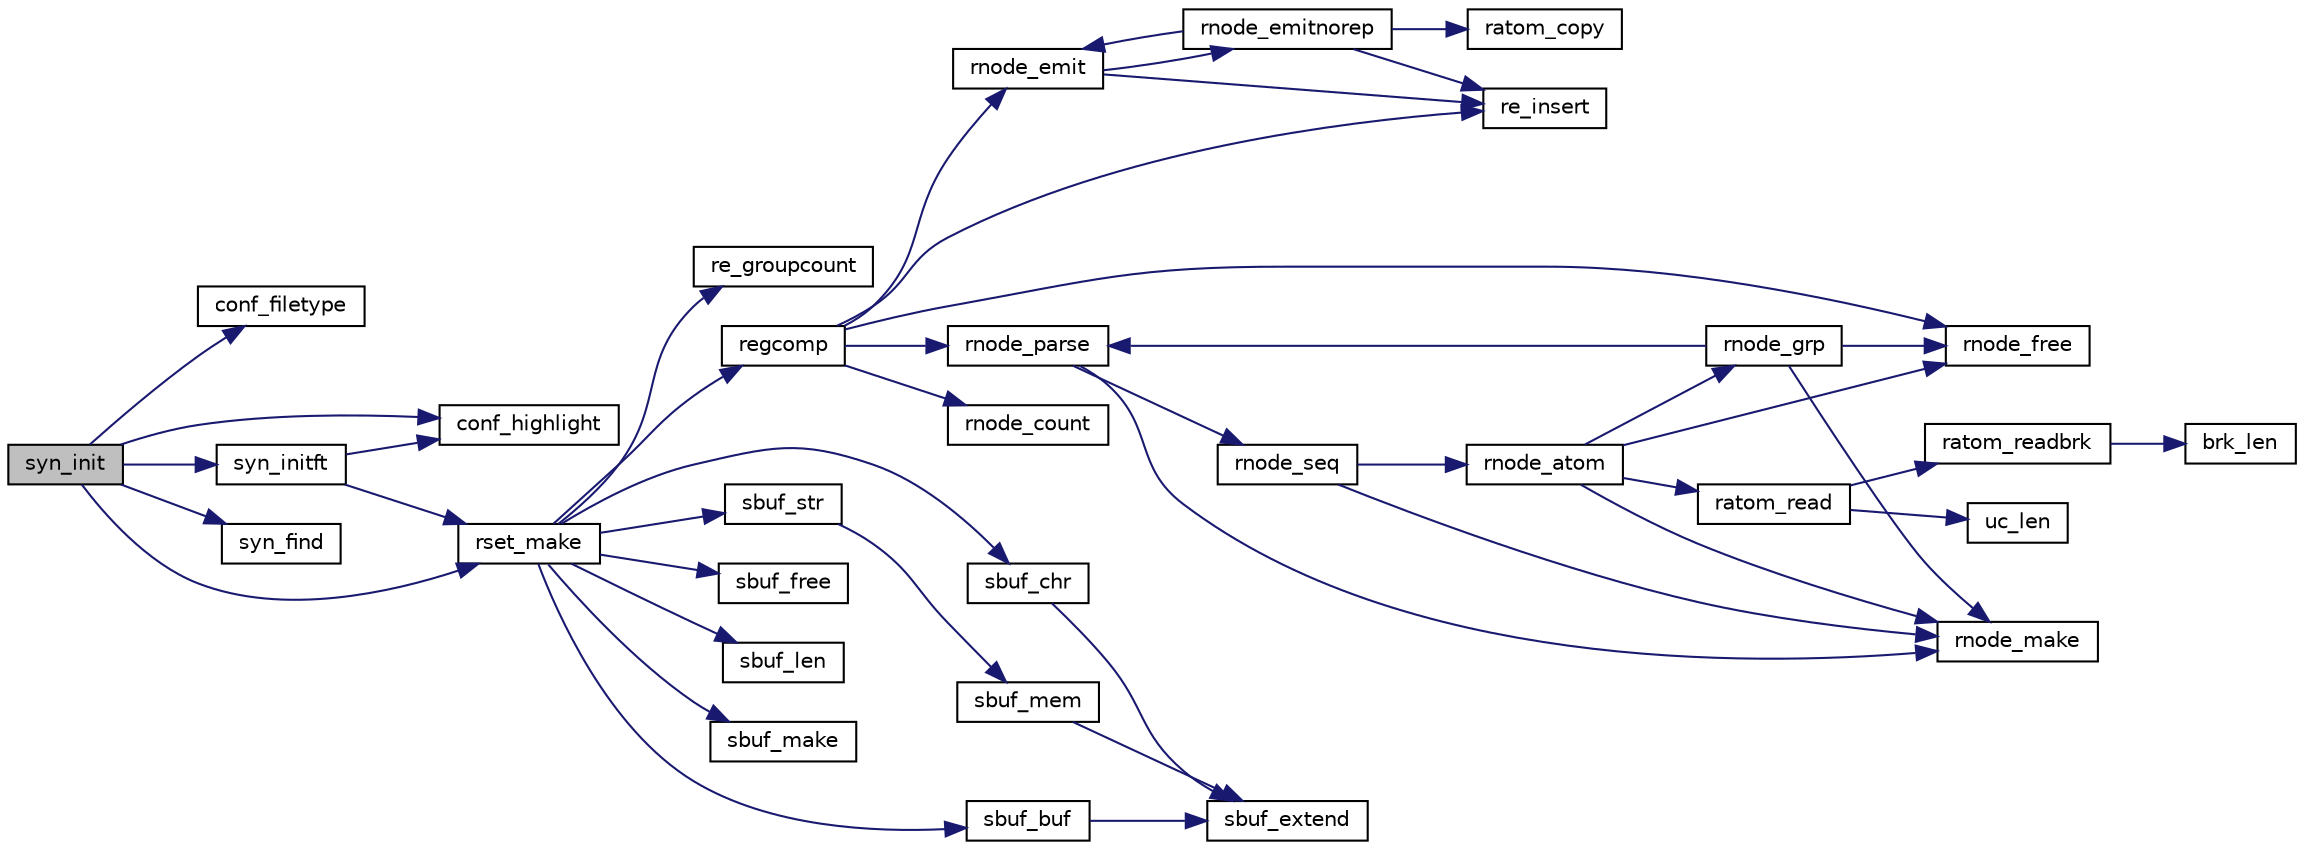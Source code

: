digraph "syn_init"
{
 // INTERACTIVE_SVG=YES
 // LATEX_PDF_SIZE
  edge [fontname="Helvetica",fontsize="10",labelfontname="Helvetica",labelfontsize="10"];
  node [fontname="Helvetica",fontsize="10",shape=record];
  rankdir="LR";
  Node1 [label="syn_init",height=0.2,width=0.4,color="black", fillcolor="grey75", style="filled", fontcolor="black",tooltip=" "];
  Node1 -> Node2 [color="midnightblue",fontsize="10",style="solid",fontname="Helvetica"];
  Node2 [label="conf_filetype",height=0.2,width=0.4,color="black", fillcolor="white", style="filled",URL="$conf_8c.html#a1a3b977b82bc19d19926e54e4f9de9ba",tooltip=" "];
  Node1 -> Node3 [color="midnightblue",fontsize="10",style="solid",fontname="Helvetica"];
  Node3 [label="conf_highlight",height=0.2,width=0.4,color="black", fillcolor="white", style="filled",URL="$conf_8c.html#a16ebf87f52698ee8c6b831cd629fb3b8",tooltip=" "];
  Node1 -> Node4 [color="midnightblue",fontsize="10",style="solid",fontname="Helvetica"];
  Node4 [label="rset_make",height=0.2,width=0.4,color="black", fillcolor="white", style="filled",URL="$rset_8c.html#a01a879f1a8002d2fb591b604b2ca3704",tooltip=" "];
  Node4 -> Node5 [color="midnightblue",fontsize="10",style="solid",fontname="Helvetica"];
  Node5 [label="re_groupcount",height=0.2,width=0.4,color="black", fillcolor="white", style="filled",URL="$rset_8c.html#a8a35950ab3896c3d568af835385cc12f",tooltip=" "];
  Node4 -> Node6 [color="midnightblue",fontsize="10",style="solid",fontname="Helvetica"];
  Node6 [label="regcomp",height=0.2,width=0.4,color="black", fillcolor="white", style="filled",URL="$regex_8c.html#a5b590271eb220f4e019e76cfb950eb69",tooltip=" "];
  Node6 -> Node7 [color="midnightblue",fontsize="10",style="solid",fontname="Helvetica"];
  Node7 [label="re_insert",height=0.2,width=0.4,color="black", fillcolor="white", style="filled",URL="$regex_8c.html#ad3bbf549eef0fe517e9f213c5eadbb0c",tooltip=" "];
  Node6 -> Node8 [color="midnightblue",fontsize="10",style="solid",fontname="Helvetica"];
  Node8 [label="rnode_count",height=0.2,width=0.4,color="black", fillcolor="white", style="filled",URL="$regex_8c.html#ac00e60e2e4bce1edcd55ffa8b9086ac5",tooltip=" "];
  Node6 -> Node9 [color="midnightblue",fontsize="10",style="solid",fontname="Helvetica"];
  Node9 [label="rnode_emit",height=0.2,width=0.4,color="black", fillcolor="white", style="filled",URL="$regex_8c.html#a7be1fd2247ffed1699d3be12c04fe9c6",tooltip=" "];
  Node9 -> Node7 [color="midnightblue",fontsize="10",style="solid",fontname="Helvetica"];
  Node9 -> Node10 [color="midnightblue",fontsize="10",style="solid",fontname="Helvetica"];
  Node10 [label="rnode_emitnorep",height=0.2,width=0.4,color="black", fillcolor="white", style="filled",URL="$regex_8c.html#afdf3c7adbb2060b793cf83c5312321c8",tooltip=" "];
  Node10 -> Node11 [color="midnightblue",fontsize="10",style="solid",fontname="Helvetica"];
  Node11 [label="ratom_copy",height=0.2,width=0.4,color="black", fillcolor="white", style="filled",URL="$regex_8c.html#a71b5a38b3a51e761aaa959a89e7cae55",tooltip=" "];
  Node10 -> Node7 [color="midnightblue",fontsize="10",style="solid",fontname="Helvetica"];
  Node10 -> Node9 [color="midnightblue",fontsize="10",style="solid",fontname="Helvetica"];
  Node6 -> Node12 [color="midnightblue",fontsize="10",style="solid",fontname="Helvetica"];
  Node12 [label="rnode_free",height=0.2,width=0.4,color="black", fillcolor="white", style="filled",URL="$regex_8c.html#aabe89a3a22bc0fdc0329cf29ec80ad76",tooltip=" "];
  Node6 -> Node13 [color="midnightblue",fontsize="10",style="solid",fontname="Helvetica"];
  Node13 [label="rnode_parse",height=0.2,width=0.4,color="black", fillcolor="white", style="filled",URL="$regex_8c.html#ac19329676c1426f2b24af24e33e3a845",tooltip=" "];
  Node13 -> Node14 [color="midnightblue",fontsize="10",style="solid",fontname="Helvetica"];
  Node14 [label="rnode_make",height=0.2,width=0.4,color="black", fillcolor="white", style="filled",URL="$regex_8c.html#a39869d385d8410ffb9d5bf74c778c6ce",tooltip=" "];
  Node13 -> Node15 [color="midnightblue",fontsize="10",style="solid",fontname="Helvetica"];
  Node15 [label="rnode_seq",height=0.2,width=0.4,color="black", fillcolor="white", style="filled",URL="$regex_8c.html#abe0c1f4be43ac6d7caa4f95a560f823f",tooltip=" "];
  Node15 -> Node16 [color="midnightblue",fontsize="10",style="solid",fontname="Helvetica"];
  Node16 [label="rnode_atom",height=0.2,width=0.4,color="black", fillcolor="white", style="filled",URL="$regex_8c.html#a0df57dc0ee1beb9018cdd537a58571aa",tooltip=" "];
  Node16 -> Node17 [color="midnightblue",fontsize="10",style="solid",fontname="Helvetica"];
  Node17 [label="ratom_read",height=0.2,width=0.4,color="black", fillcolor="white", style="filled",URL="$regex_8c.html#a8b5ae269a79b320da8e87712e2051d1c",tooltip=" "];
  Node17 -> Node18 [color="midnightblue",fontsize="10",style="solid",fontname="Helvetica"];
  Node18 [label="ratom_readbrk",height=0.2,width=0.4,color="black", fillcolor="white", style="filled",URL="$regex_8c.html#a1904288a4b4c7b7d0666c3d85d438e1a",tooltip=" "];
  Node18 -> Node19 [color="midnightblue",fontsize="10",style="solid",fontname="Helvetica"];
  Node19 [label="brk_len",height=0.2,width=0.4,color="black", fillcolor="white", style="filled",URL="$regex_8c.html#acc18ff8d2687611a9e221b3329b02413",tooltip=" "];
  Node17 -> Node20 [color="midnightblue",fontsize="10",style="solid",fontname="Helvetica"];
  Node20 [label="uc_len",height=0.2,width=0.4,color="black", fillcolor="white", style="filled",URL="$regex_8c.html#a9a0d6d5f93f1eaba8b63b16903c0952d",tooltip=" "];
  Node16 -> Node12 [color="midnightblue",fontsize="10",style="solid",fontname="Helvetica"];
  Node16 -> Node21 [color="midnightblue",fontsize="10",style="solid",fontname="Helvetica"];
  Node21 [label="rnode_grp",height=0.2,width=0.4,color="black", fillcolor="white", style="filled",URL="$regex_8c.html#aaeda19c8b3704252a342cdcc7fc3591c",tooltip=" "];
  Node21 -> Node12 [color="midnightblue",fontsize="10",style="solid",fontname="Helvetica"];
  Node21 -> Node14 [color="midnightblue",fontsize="10",style="solid",fontname="Helvetica"];
  Node21 -> Node13 [color="midnightblue",fontsize="10",style="solid",fontname="Helvetica"];
  Node16 -> Node14 [color="midnightblue",fontsize="10",style="solid",fontname="Helvetica"];
  Node15 -> Node14 [color="midnightblue",fontsize="10",style="solid",fontname="Helvetica"];
  Node4 -> Node22 [color="midnightblue",fontsize="10",style="solid",fontname="Helvetica"];
  Node22 [label="sbuf_buf",height=0.2,width=0.4,color="black", fillcolor="white", style="filled",URL="$sbuf_8c.html#a4e56760893d5a6797626743840c9adf2",tooltip=" "];
  Node22 -> Node23 [color="midnightblue",fontsize="10",style="solid",fontname="Helvetica"];
  Node23 [label="sbuf_extend",height=0.2,width=0.4,color="black", fillcolor="white", style="filled",URL="$sbuf_8c.html#a4ad75f3948c0340c342a3ea3eb63a6e6",tooltip=" "];
  Node4 -> Node24 [color="midnightblue",fontsize="10",style="solid",fontname="Helvetica"];
  Node24 [label="sbuf_chr",height=0.2,width=0.4,color="black", fillcolor="white", style="filled",URL="$sbuf_8c.html#a3f9aa15ca1d73f585d7a4a9d023e58ce",tooltip=" "];
  Node24 -> Node23 [color="midnightblue",fontsize="10",style="solid",fontname="Helvetica"];
  Node4 -> Node25 [color="midnightblue",fontsize="10",style="solid",fontname="Helvetica"];
  Node25 [label="sbuf_free",height=0.2,width=0.4,color="black", fillcolor="white", style="filled",URL="$sbuf_8c.html#a8c1a89868b1999663effb78b4f3fab32",tooltip=" "];
  Node4 -> Node26 [color="midnightblue",fontsize="10",style="solid",fontname="Helvetica"];
  Node26 [label="sbuf_len",height=0.2,width=0.4,color="black", fillcolor="white", style="filled",URL="$sbuf_8c.html#af4ad9608dfc956bbedc19df5c8256fc4",tooltip=" "];
  Node4 -> Node27 [color="midnightblue",fontsize="10",style="solid",fontname="Helvetica"];
  Node27 [label="sbuf_make",height=0.2,width=0.4,color="black", fillcolor="white", style="filled",URL="$sbuf_8c.html#a57748585d6786a2c1aadc2cbe6f2135b",tooltip=" "];
  Node4 -> Node28 [color="midnightblue",fontsize="10",style="solid",fontname="Helvetica"];
  Node28 [label="sbuf_str",height=0.2,width=0.4,color="black", fillcolor="white", style="filled",URL="$sbuf_8c.html#a603d1d6ab090025f5850f10bfa2dec7a",tooltip=" "];
  Node28 -> Node29 [color="midnightblue",fontsize="10",style="solid",fontname="Helvetica"];
  Node29 [label="sbuf_mem",height=0.2,width=0.4,color="black", fillcolor="white", style="filled",URL="$sbuf_8c.html#aa511ac77d6b486accc01c0512ef27ed2",tooltip=" "];
  Node29 -> Node23 [color="midnightblue",fontsize="10",style="solid",fontname="Helvetica"];
  Node1 -> Node30 [color="midnightblue",fontsize="10",style="solid",fontname="Helvetica"];
  Node30 [label="syn_find",height=0.2,width=0.4,color="black", fillcolor="white", style="filled",URL="$syn_8c.html#aeb0e8fff89077c709508b89c2d80fcd1",tooltip=" "];
  Node1 -> Node31 [color="midnightblue",fontsize="10",style="solid",fontname="Helvetica"];
  Node31 [label="syn_initft",height=0.2,width=0.4,color="black", fillcolor="white", style="filled",URL="$syn_8c.html#a6e5fc3b0777302300322f64f2c7f0142",tooltip=" "];
  Node31 -> Node3 [color="midnightblue",fontsize="10",style="solid",fontname="Helvetica"];
  Node31 -> Node4 [color="midnightblue",fontsize="10",style="solid",fontname="Helvetica"];
}
